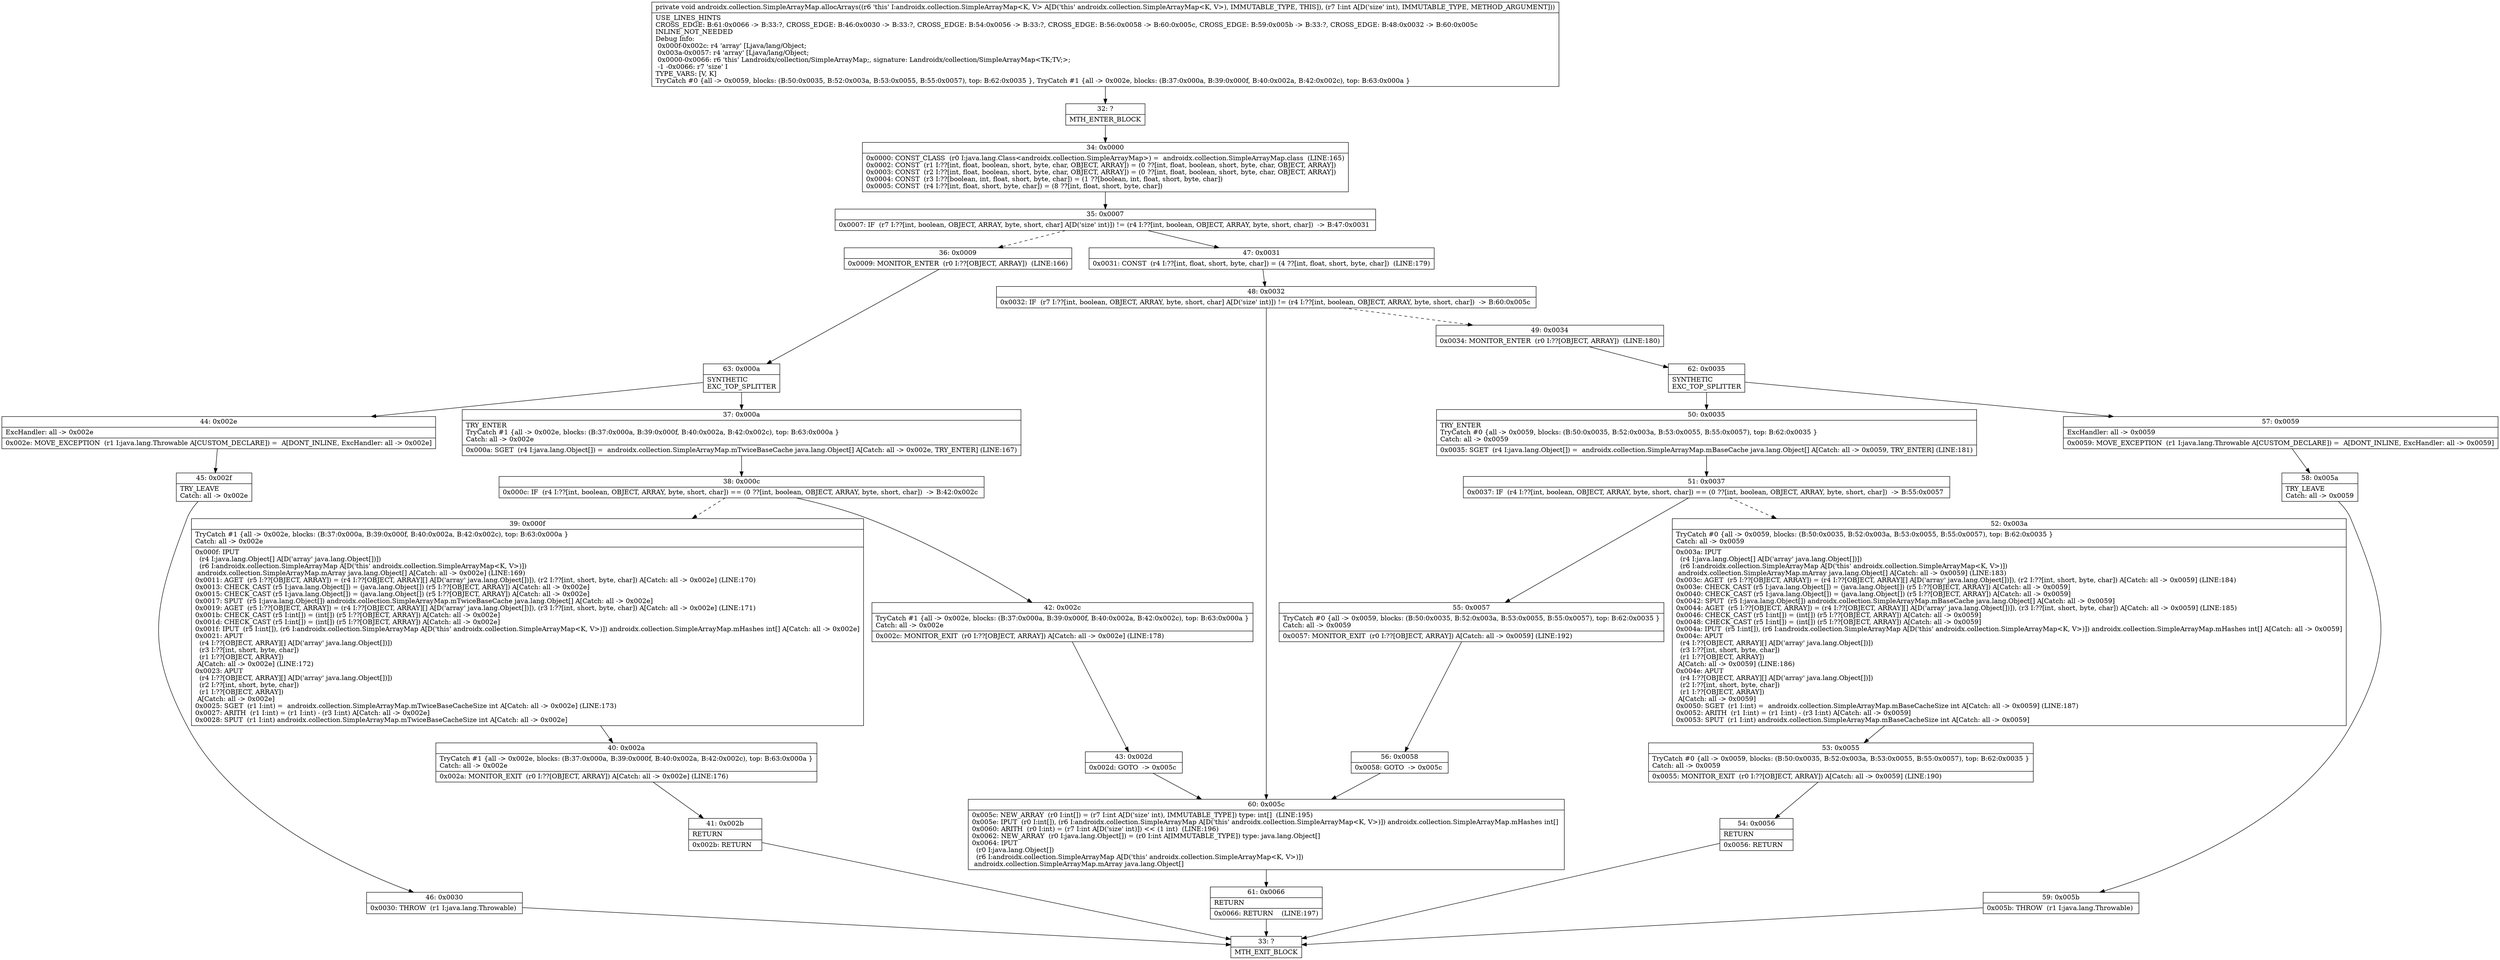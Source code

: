 digraph "CFG forandroidx.collection.SimpleArrayMap.allocArrays(I)V" {
Node_32 [shape=record,label="{32\:\ ?|MTH_ENTER_BLOCK\l}"];
Node_34 [shape=record,label="{34\:\ 0x0000|0x0000: CONST_CLASS  (r0 I:java.lang.Class\<androidx.collection.SimpleArrayMap\>) =  androidx.collection.SimpleArrayMap.class  (LINE:165)\l0x0002: CONST  (r1 I:??[int, float, boolean, short, byte, char, OBJECT, ARRAY]) = (0 ??[int, float, boolean, short, byte, char, OBJECT, ARRAY]) \l0x0003: CONST  (r2 I:??[int, float, boolean, short, byte, char, OBJECT, ARRAY]) = (0 ??[int, float, boolean, short, byte, char, OBJECT, ARRAY]) \l0x0004: CONST  (r3 I:??[boolean, int, float, short, byte, char]) = (1 ??[boolean, int, float, short, byte, char]) \l0x0005: CONST  (r4 I:??[int, float, short, byte, char]) = (8 ??[int, float, short, byte, char]) \l}"];
Node_35 [shape=record,label="{35\:\ 0x0007|0x0007: IF  (r7 I:??[int, boolean, OBJECT, ARRAY, byte, short, char] A[D('size' int)]) != (r4 I:??[int, boolean, OBJECT, ARRAY, byte, short, char])  \-\> B:47:0x0031 \l}"];
Node_36 [shape=record,label="{36\:\ 0x0009|0x0009: MONITOR_ENTER  (r0 I:??[OBJECT, ARRAY])  (LINE:166)\l}"];
Node_63 [shape=record,label="{63\:\ 0x000a|SYNTHETIC\lEXC_TOP_SPLITTER\l}"];
Node_37 [shape=record,label="{37\:\ 0x000a|TRY_ENTER\lTryCatch #1 \{all \-\> 0x002e, blocks: (B:37:0x000a, B:39:0x000f, B:40:0x002a, B:42:0x002c), top: B:63:0x000a \}\lCatch: all \-\> 0x002e\l|0x000a: SGET  (r4 I:java.lang.Object[]) =  androidx.collection.SimpleArrayMap.mTwiceBaseCache java.lang.Object[] A[Catch: all \-\> 0x002e, TRY_ENTER] (LINE:167)\l}"];
Node_38 [shape=record,label="{38\:\ 0x000c|0x000c: IF  (r4 I:??[int, boolean, OBJECT, ARRAY, byte, short, char]) == (0 ??[int, boolean, OBJECT, ARRAY, byte, short, char])  \-\> B:42:0x002c \l}"];
Node_39 [shape=record,label="{39\:\ 0x000f|TryCatch #1 \{all \-\> 0x002e, blocks: (B:37:0x000a, B:39:0x000f, B:40:0x002a, B:42:0x002c), top: B:63:0x000a \}\lCatch: all \-\> 0x002e\l|0x000f: IPUT  \l  (r4 I:java.lang.Object[] A[D('array' java.lang.Object[])])\l  (r6 I:androidx.collection.SimpleArrayMap A[D('this' androidx.collection.SimpleArrayMap\<K, V\>)])\l androidx.collection.SimpleArrayMap.mArray java.lang.Object[] A[Catch: all \-\> 0x002e] (LINE:169)\l0x0011: AGET  (r5 I:??[OBJECT, ARRAY]) = (r4 I:??[OBJECT, ARRAY][] A[D('array' java.lang.Object[])]), (r2 I:??[int, short, byte, char]) A[Catch: all \-\> 0x002e] (LINE:170)\l0x0013: CHECK_CAST (r5 I:java.lang.Object[]) = (java.lang.Object[]) (r5 I:??[OBJECT, ARRAY]) A[Catch: all \-\> 0x002e]\l0x0015: CHECK_CAST (r5 I:java.lang.Object[]) = (java.lang.Object[]) (r5 I:??[OBJECT, ARRAY]) A[Catch: all \-\> 0x002e]\l0x0017: SPUT  (r5 I:java.lang.Object[]) androidx.collection.SimpleArrayMap.mTwiceBaseCache java.lang.Object[] A[Catch: all \-\> 0x002e]\l0x0019: AGET  (r5 I:??[OBJECT, ARRAY]) = (r4 I:??[OBJECT, ARRAY][] A[D('array' java.lang.Object[])]), (r3 I:??[int, short, byte, char]) A[Catch: all \-\> 0x002e] (LINE:171)\l0x001b: CHECK_CAST (r5 I:int[]) = (int[]) (r5 I:??[OBJECT, ARRAY]) A[Catch: all \-\> 0x002e]\l0x001d: CHECK_CAST (r5 I:int[]) = (int[]) (r5 I:??[OBJECT, ARRAY]) A[Catch: all \-\> 0x002e]\l0x001f: IPUT  (r5 I:int[]), (r6 I:androidx.collection.SimpleArrayMap A[D('this' androidx.collection.SimpleArrayMap\<K, V\>)]) androidx.collection.SimpleArrayMap.mHashes int[] A[Catch: all \-\> 0x002e]\l0x0021: APUT  \l  (r4 I:??[OBJECT, ARRAY][] A[D('array' java.lang.Object[])])\l  (r3 I:??[int, short, byte, char])\l  (r1 I:??[OBJECT, ARRAY])\l A[Catch: all \-\> 0x002e] (LINE:172)\l0x0023: APUT  \l  (r4 I:??[OBJECT, ARRAY][] A[D('array' java.lang.Object[])])\l  (r2 I:??[int, short, byte, char])\l  (r1 I:??[OBJECT, ARRAY])\l A[Catch: all \-\> 0x002e]\l0x0025: SGET  (r1 I:int) =  androidx.collection.SimpleArrayMap.mTwiceBaseCacheSize int A[Catch: all \-\> 0x002e] (LINE:173)\l0x0027: ARITH  (r1 I:int) = (r1 I:int) \- (r3 I:int) A[Catch: all \-\> 0x002e]\l0x0028: SPUT  (r1 I:int) androidx.collection.SimpleArrayMap.mTwiceBaseCacheSize int A[Catch: all \-\> 0x002e]\l}"];
Node_40 [shape=record,label="{40\:\ 0x002a|TryCatch #1 \{all \-\> 0x002e, blocks: (B:37:0x000a, B:39:0x000f, B:40:0x002a, B:42:0x002c), top: B:63:0x000a \}\lCatch: all \-\> 0x002e\l|0x002a: MONITOR_EXIT  (r0 I:??[OBJECT, ARRAY]) A[Catch: all \-\> 0x002e] (LINE:176)\l}"];
Node_41 [shape=record,label="{41\:\ 0x002b|RETURN\l|0x002b: RETURN   \l}"];
Node_33 [shape=record,label="{33\:\ ?|MTH_EXIT_BLOCK\l}"];
Node_42 [shape=record,label="{42\:\ 0x002c|TryCatch #1 \{all \-\> 0x002e, blocks: (B:37:0x000a, B:39:0x000f, B:40:0x002a, B:42:0x002c), top: B:63:0x000a \}\lCatch: all \-\> 0x002e\l|0x002c: MONITOR_EXIT  (r0 I:??[OBJECT, ARRAY]) A[Catch: all \-\> 0x002e] (LINE:178)\l}"];
Node_43 [shape=record,label="{43\:\ 0x002d|0x002d: GOTO  \-\> 0x005c \l}"];
Node_60 [shape=record,label="{60\:\ 0x005c|0x005c: NEW_ARRAY  (r0 I:int[]) = (r7 I:int A[D('size' int), IMMUTABLE_TYPE]) type: int[]  (LINE:195)\l0x005e: IPUT  (r0 I:int[]), (r6 I:androidx.collection.SimpleArrayMap A[D('this' androidx.collection.SimpleArrayMap\<K, V\>)]) androidx.collection.SimpleArrayMap.mHashes int[] \l0x0060: ARITH  (r0 I:int) = (r7 I:int A[D('size' int)]) \<\< (1 int)  (LINE:196)\l0x0062: NEW_ARRAY  (r0 I:java.lang.Object[]) = (r0 I:int A[IMMUTABLE_TYPE]) type: java.lang.Object[] \l0x0064: IPUT  \l  (r0 I:java.lang.Object[])\l  (r6 I:androidx.collection.SimpleArrayMap A[D('this' androidx.collection.SimpleArrayMap\<K, V\>)])\l androidx.collection.SimpleArrayMap.mArray java.lang.Object[] \l}"];
Node_61 [shape=record,label="{61\:\ 0x0066|RETURN\l|0x0066: RETURN    (LINE:197)\l}"];
Node_44 [shape=record,label="{44\:\ 0x002e|ExcHandler: all \-\> 0x002e\l|0x002e: MOVE_EXCEPTION  (r1 I:java.lang.Throwable A[CUSTOM_DECLARE]) =  A[DONT_INLINE, ExcHandler: all \-\> 0x002e]\l}"];
Node_45 [shape=record,label="{45\:\ 0x002f|TRY_LEAVE\lCatch: all \-\> 0x002e\l}"];
Node_46 [shape=record,label="{46\:\ 0x0030|0x0030: THROW  (r1 I:java.lang.Throwable) \l}"];
Node_47 [shape=record,label="{47\:\ 0x0031|0x0031: CONST  (r4 I:??[int, float, short, byte, char]) = (4 ??[int, float, short, byte, char])  (LINE:179)\l}"];
Node_48 [shape=record,label="{48\:\ 0x0032|0x0032: IF  (r7 I:??[int, boolean, OBJECT, ARRAY, byte, short, char] A[D('size' int)]) != (r4 I:??[int, boolean, OBJECT, ARRAY, byte, short, char])  \-\> B:60:0x005c \l}"];
Node_49 [shape=record,label="{49\:\ 0x0034|0x0034: MONITOR_ENTER  (r0 I:??[OBJECT, ARRAY])  (LINE:180)\l}"];
Node_62 [shape=record,label="{62\:\ 0x0035|SYNTHETIC\lEXC_TOP_SPLITTER\l}"];
Node_50 [shape=record,label="{50\:\ 0x0035|TRY_ENTER\lTryCatch #0 \{all \-\> 0x0059, blocks: (B:50:0x0035, B:52:0x003a, B:53:0x0055, B:55:0x0057), top: B:62:0x0035 \}\lCatch: all \-\> 0x0059\l|0x0035: SGET  (r4 I:java.lang.Object[]) =  androidx.collection.SimpleArrayMap.mBaseCache java.lang.Object[] A[Catch: all \-\> 0x0059, TRY_ENTER] (LINE:181)\l}"];
Node_51 [shape=record,label="{51\:\ 0x0037|0x0037: IF  (r4 I:??[int, boolean, OBJECT, ARRAY, byte, short, char]) == (0 ??[int, boolean, OBJECT, ARRAY, byte, short, char])  \-\> B:55:0x0057 \l}"];
Node_52 [shape=record,label="{52\:\ 0x003a|TryCatch #0 \{all \-\> 0x0059, blocks: (B:50:0x0035, B:52:0x003a, B:53:0x0055, B:55:0x0057), top: B:62:0x0035 \}\lCatch: all \-\> 0x0059\l|0x003a: IPUT  \l  (r4 I:java.lang.Object[] A[D('array' java.lang.Object[])])\l  (r6 I:androidx.collection.SimpleArrayMap A[D('this' androidx.collection.SimpleArrayMap\<K, V\>)])\l androidx.collection.SimpleArrayMap.mArray java.lang.Object[] A[Catch: all \-\> 0x0059] (LINE:183)\l0x003c: AGET  (r5 I:??[OBJECT, ARRAY]) = (r4 I:??[OBJECT, ARRAY][] A[D('array' java.lang.Object[])]), (r2 I:??[int, short, byte, char]) A[Catch: all \-\> 0x0059] (LINE:184)\l0x003e: CHECK_CAST (r5 I:java.lang.Object[]) = (java.lang.Object[]) (r5 I:??[OBJECT, ARRAY]) A[Catch: all \-\> 0x0059]\l0x0040: CHECK_CAST (r5 I:java.lang.Object[]) = (java.lang.Object[]) (r5 I:??[OBJECT, ARRAY]) A[Catch: all \-\> 0x0059]\l0x0042: SPUT  (r5 I:java.lang.Object[]) androidx.collection.SimpleArrayMap.mBaseCache java.lang.Object[] A[Catch: all \-\> 0x0059]\l0x0044: AGET  (r5 I:??[OBJECT, ARRAY]) = (r4 I:??[OBJECT, ARRAY][] A[D('array' java.lang.Object[])]), (r3 I:??[int, short, byte, char]) A[Catch: all \-\> 0x0059] (LINE:185)\l0x0046: CHECK_CAST (r5 I:int[]) = (int[]) (r5 I:??[OBJECT, ARRAY]) A[Catch: all \-\> 0x0059]\l0x0048: CHECK_CAST (r5 I:int[]) = (int[]) (r5 I:??[OBJECT, ARRAY]) A[Catch: all \-\> 0x0059]\l0x004a: IPUT  (r5 I:int[]), (r6 I:androidx.collection.SimpleArrayMap A[D('this' androidx.collection.SimpleArrayMap\<K, V\>)]) androidx.collection.SimpleArrayMap.mHashes int[] A[Catch: all \-\> 0x0059]\l0x004c: APUT  \l  (r4 I:??[OBJECT, ARRAY][] A[D('array' java.lang.Object[])])\l  (r3 I:??[int, short, byte, char])\l  (r1 I:??[OBJECT, ARRAY])\l A[Catch: all \-\> 0x0059] (LINE:186)\l0x004e: APUT  \l  (r4 I:??[OBJECT, ARRAY][] A[D('array' java.lang.Object[])])\l  (r2 I:??[int, short, byte, char])\l  (r1 I:??[OBJECT, ARRAY])\l A[Catch: all \-\> 0x0059]\l0x0050: SGET  (r1 I:int) =  androidx.collection.SimpleArrayMap.mBaseCacheSize int A[Catch: all \-\> 0x0059] (LINE:187)\l0x0052: ARITH  (r1 I:int) = (r1 I:int) \- (r3 I:int) A[Catch: all \-\> 0x0059]\l0x0053: SPUT  (r1 I:int) androidx.collection.SimpleArrayMap.mBaseCacheSize int A[Catch: all \-\> 0x0059]\l}"];
Node_53 [shape=record,label="{53\:\ 0x0055|TryCatch #0 \{all \-\> 0x0059, blocks: (B:50:0x0035, B:52:0x003a, B:53:0x0055, B:55:0x0057), top: B:62:0x0035 \}\lCatch: all \-\> 0x0059\l|0x0055: MONITOR_EXIT  (r0 I:??[OBJECT, ARRAY]) A[Catch: all \-\> 0x0059] (LINE:190)\l}"];
Node_54 [shape=record,label="{54\:\ 0x0056|RETURN\l|0x0056: RETURN   \l}"];
Node_55 [shape=record,label="{55\:\ 0x0057|TryCatch #0 \{all \-\> 0x0059, blocks: (B:50:0x0035, B:52:0x003a, B:53:0x0055, B:55:0x0057), top: B:62:0x0035 \}\lCatch: all \-\> 0x0059\l|0x0057: MONITOR_EXIT  (r0 I:??[OBJECT, ARRAY]) A[Catch: all \-\> 0x0059] (LINE:192)\l}"];
Node_56 [shape=record,label="{56\:\ 0x0058|0x0058: GOTO  \-\> 0x005c \l}"];
Node_57 [shape=record,label="{57\:\ 0x0059|ExcHandler: all \-\> 0x0059\l|0x0059: MOVE_EXCEPTION  (r1 I:java.lang.Throwable A[CUSTOM_DECLARE]) =  A[DONT_INLINE, ExcHandler: all \-\> 0x0059]\l}"];
Node_58 [shape=record,label="{58\:\ 0x005a|TRY_LEAVE\lCatch: all \-\> 0x0059\l}"];
Node_59 [shape=record,label="{59\:\ 0x005b|0x005b: THROW  (r1 I:java.lang.Throwable) \l}"];
MethodNode[shape=record,label="{private void androidx.collection.SimpleArrayMap.allocArrays((r6 'this' I:androidx.collection.SimpleArrayMap\<K, V\> A[D('this' androidx.collection.SimpleArrayMap\<K, V\>), IMMUTABLE_TYPE, THIS]), (r7 I:int A[D('size' int), IMMUTABLE_TYPE, METHOD_ARGUMENT]))  | USE_LINES_HINTS\lCROSS_EDGE: B:61:0x0066 \-\> B:33:?, CROSS_EDGE: B:46:0x0030 \-\> B:33:?, CROSS_EDGE: B:54:0x0056 \-\> B:33:?, CROSS_EDGE: B:56:0x0058 \-\> B:60:0x005c, CROSS_EDGE: B:59:0x005b \-\> B:33:?, CROSS_EDGE: B:48:0x0032 \-\> B:60:0x005c\lINLINE_NOT_NEEDED\lDebug Info:\l  0x000f\-0x002c: r4 'array' [Ljava\/lang\/Object;\l  0x003a\-0x0057: r4 'array' [Ljava\/lang\/Object;\l  0x0000\-0x0066: r6 'this' Landroidx\/collection\/SimpleArrayMap;, signature: Landroidx\/collection\/SimpleArrayMap\<TK;TV;\>;\l  \-1 \-0x0066: r7 'size' I\lTYPE_VARS: [V, K]\lTryCatch #0 \{all \-\> 0x0059, blocks: (B:50:0x0035, B:52:0x003a, B:53:0x0055, B:55:0x0057), top: B:62:0x0035 \}, TryCatch #1 \{all \-\> 0x002e, blocks: (B:37:0x000a, B:39:0x000f, B:40:0x002a, B:42:0x002c), top: B:63:0x000a \}\l}"];
MethodNode -> Node_32;Node_32 -> Node_34;
Node_34 -> Node_35;
Node_35 -> Node_36[style=dashed];
Node_35 -> Node_47;
Node_36 -> Node_63;
Node_63 -> Node_37;
Node_63 -> Node_44;
Node_37 -> Node_38;
Node_38 -> Node_39[style=dashed];
Node_38 -> Node_42;
Node_39 -> Node_40;
Node_40 -> Node_41;
Node_41 -> Node_33;
Node_42 -> Node_43;
Node_43 -> Node_60;
Node_60 -> Node_61;
Node_61 -> Node_33;
Node_44 -> Node_45;
Node_45 -> Node_46;
Node_46 -> Node_33;
Node_47 -> Node_48;
Node_48 -> Node_49[style=dashed];
Node_48 -> Node_60;
Node_49 -> Node_62;
Node_62 -> Node_50;
Node_62 -> Node_57;
Node_50 -> Node_51;
Node_51 -> Node_52[style=dashed];
Node_51 -> Node_55;
Node_52 -> Node_53;
Node_53 -> Node_54;
Node_54 -> Node_33;
Node_55 -> Node_56;
Node_56 -> Node_60;
Node_57 -> Node_58;
Node_58 -> Node_59;
Node_59 -> Node_33;
}

